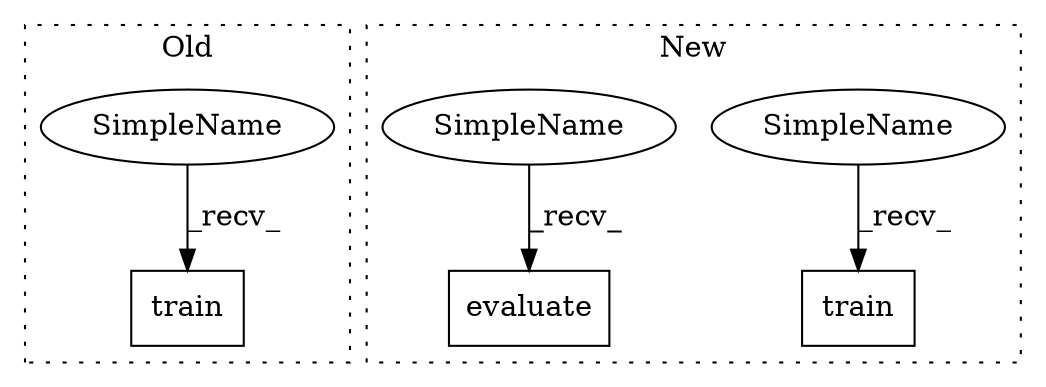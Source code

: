 digraph G {
subgraph cluster0 {
1 [label="train" a="32" s="7922,7954" l="6,1" shape="box"];
4 [label="SimpleName" a="42" s="7912" l="9" shape="ellipse"];
label = "Old";
style="dotted";
}
subgraph cluster1 {
2 [label="evaluate" a="32" s="8199,8241" l="9,1" shape="box"];
3 [label="train" a="32" s="8132,8180" l="6,1" shape="box"];
5 [label="SimpleName" a="42" s="8122" l="9" shape="ellipse"];
6 [label="SimpleName" a="42" s="8189" l="9" shape="ellipse"];
label = "New";
style="dotted";
}
4 -> 1 [label="_recv_"];
5 -> 3 [label="_recv_"];
6 -> 2 [label="_recv_"];
}